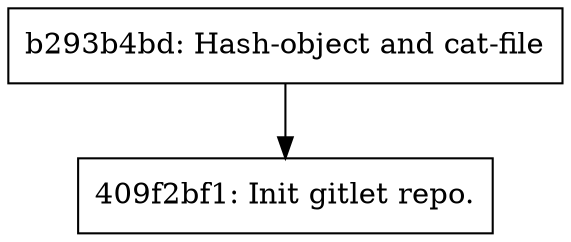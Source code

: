 digraph wyaglog{  node[shape=rect]  c_b293b4bdf32888079e1db5417bde406430a0f0d7 [label="b293b4bd: Hash-object and cat-file"]  c_b293b4bdf32888079e1db5417bde406430a0f0d7 -> c_409f2bf19becc055a2bfb188bcced9d001842b23  c_409f2bf19becc055a2bfb188bcced9d001842b23 [label="409f2bf1: Init gitlet repo."]}
